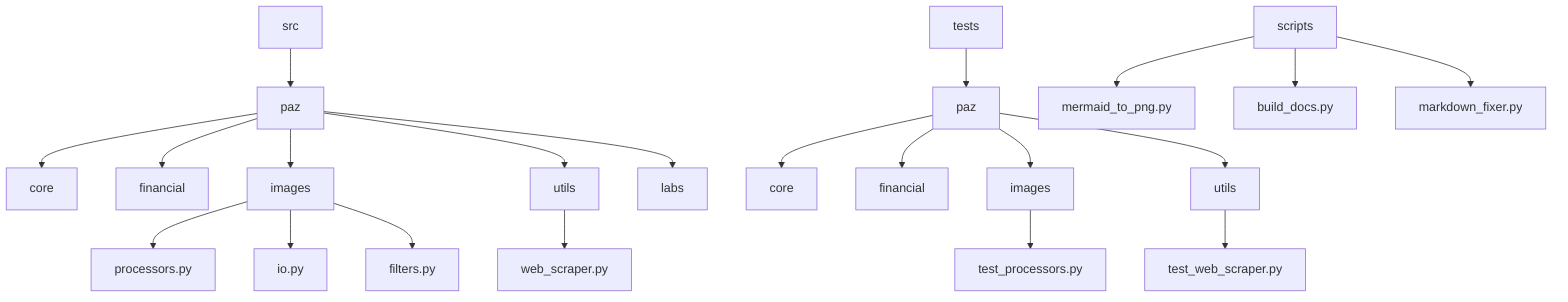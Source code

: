 graph TD
    A[src] --> B[paz]
    B --> C[core]
    B --> D[financial]
    B --> E[images]
    B --> F[utils]
    B --> S[labs]
    E --> G[processors.py]
    E --> H[io.py]
    E --> I[filters.py]
    F --> J[web_scraper.py]
    K[tests] --> L[paz]
    L --> M[core]
    L --> N[financial]
    L --> O[images]
    L --> P[utils]
    O --> Q[test_processors.py]
    P --> R[test_web_scraper.py]
    T[scripts] --> U[mermaid_to_png.py]
    T --> V[build_docs.py]
    T --> W[markdown_fixer.py]